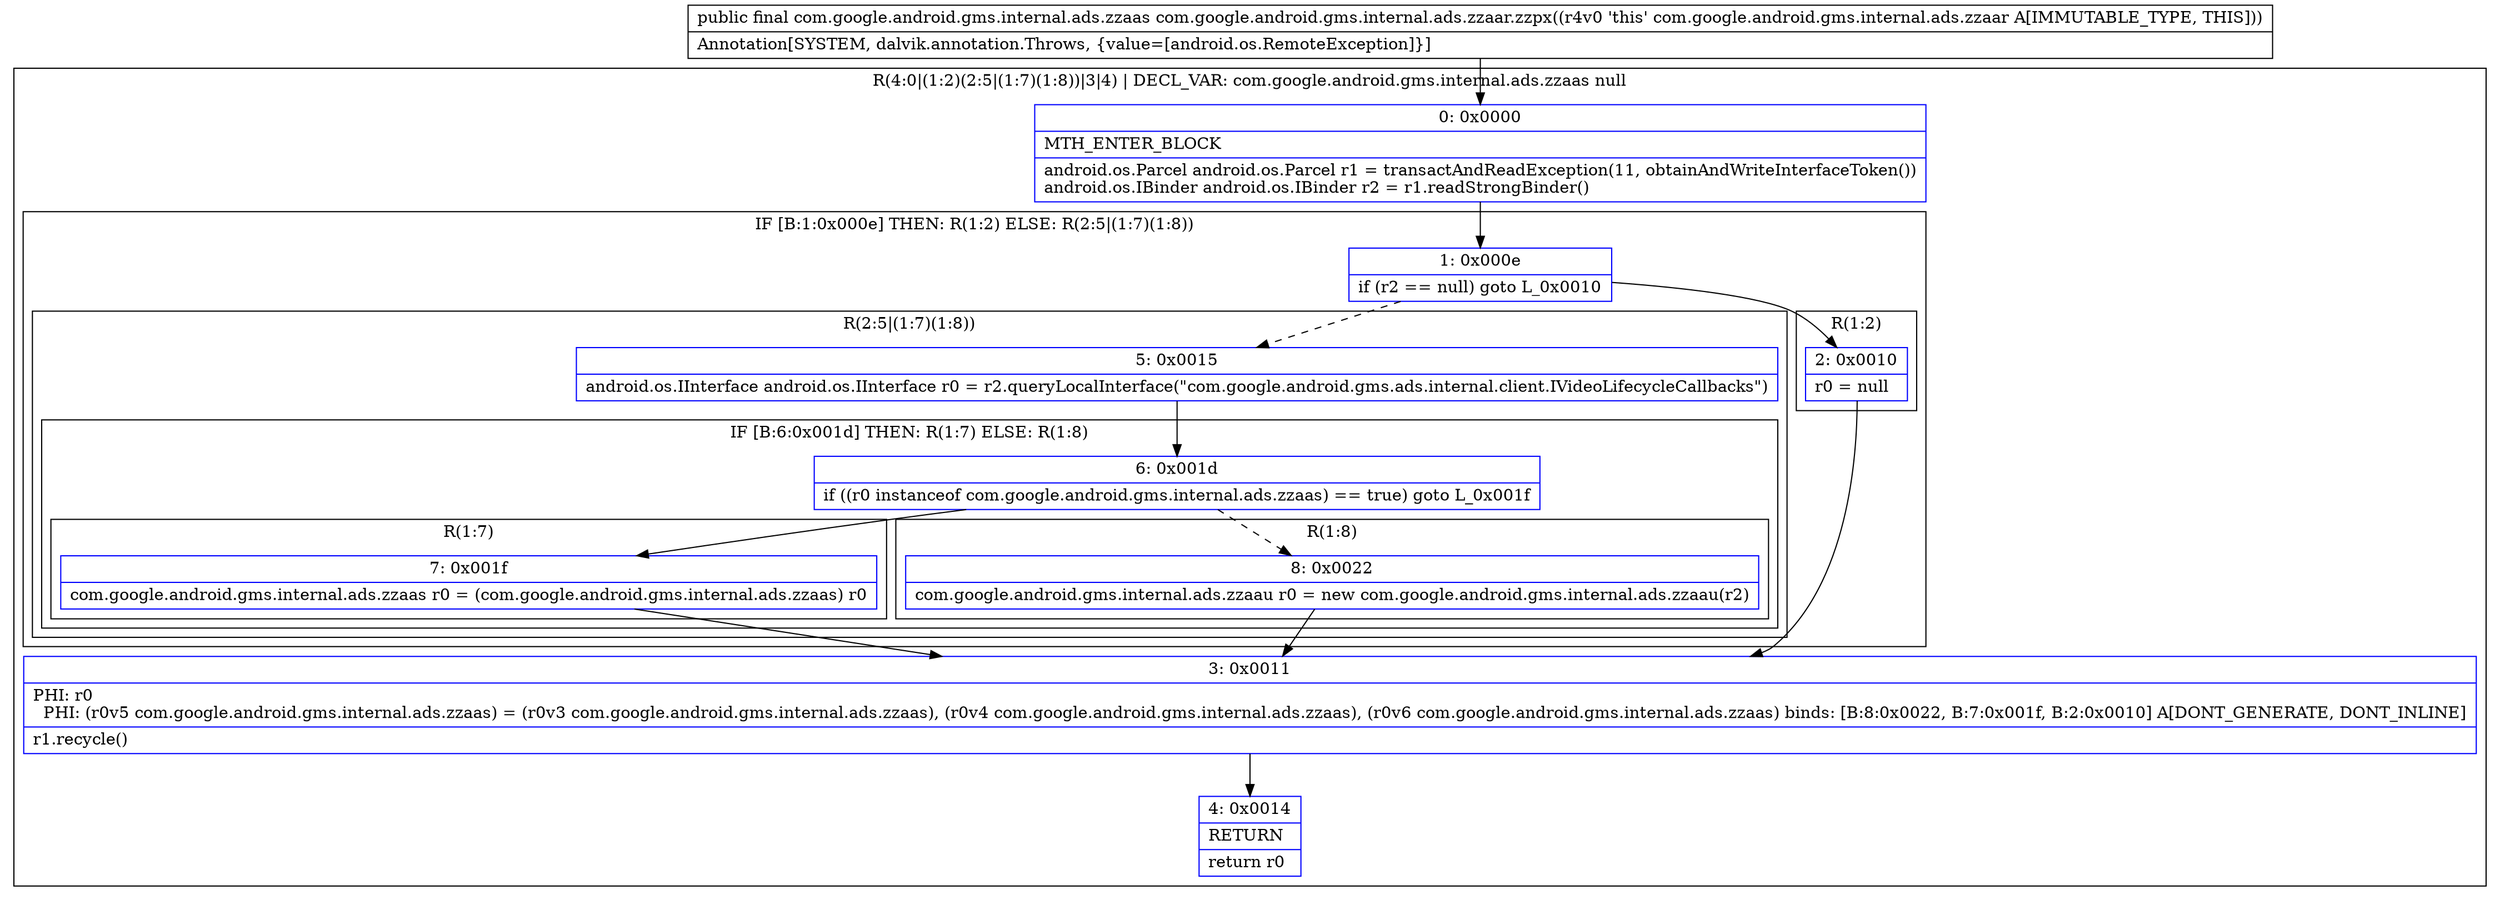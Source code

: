 digraph "CFG forcom.google.android.gms.internal.ads.zzaar.zzpx()Lcom\/google\/android\/gms\/internal\/ads\/zzaas;" {
subgraph cluster_Region_2010628639 {
label = "R(4:0|(1:2)(2:5|(1:7)(1:8))|3|4) | DECL_VAR: com.google.android.gms.internal.ads.zzaas null\l";
node [shape=record,color=blue];
Node_0 [shape=record,label="{0\:\ 0x0000|MTH_ENTER_BLOCK\l|android.os.Parcel android.os.Parcel r1 = transactAndReadException(11, obtainAndWriteInterfaceToken())\landroid.os.IBinder android.os.IBinder r2 = r1.readStrongBinder()\l}"];
subgraph cluster_IfRegion_1048921848 {
label = "IF [B:1:0x000e] THEN: R(1:2) ELSE: R(2:5|(1:7)(1:8))";
node [shape=record,color=blue];
Node_1 [shape=record,label="{1\:\ 0x000e|if (r2 == null) goto L_0x0010\l}"];
subgraph cluster_Region_1740339959 {
label = "R(1:2)";
node [shape=record,color=blue];
Node_2 [shape=record,label="{2\:\ 0x0010|r0 = null\l}"];
}
subgraph cluster_Region_197687723 {
label = "R(2:5|(1:7)(1:8))";
node [shape=record,color=blue];
Node_5 [shape=record,label="{5\:\ 0x0015|android.os.IInterface android.os.IInterface r0 = r2.queryLocalInterface(\"com.google.android.gms.ads.internal.client.IVideoLifecycleCallbacks\")\l}"];
subgraph cluster_IfRegion_1003518087 {
label = "IF [B:6:0x001d] THEN: R(1:7) ELSE: R(1:8)";
node [shape=record,color=blue];
Node_6 [shape=record,label="{6\:\ 0x001d|if ((r0 instanceof com.google.android.gms.internal.ads.zzaas) == true) goto L_0x001f\l}"];
subgraph cluster_Region_804670339 {
label = "R(1:7)";
node [shape=record,color=blue];
Node_7 [shape=record,label="{7\:\ 0x001f|com.google.android.gms.internal.ads.zzaas r0 = (com.google.android.gms.internal.ads.zzaas) r0\l}"];
}
subgraph cluster_Region_1918798825 {
label = "R(1:8)";
node [shape=record,color=blue];
Node_8 [shape=record,label="{8\:\ 0x0022|com.google.android.gms.internal.ads.zzaau r0 = new com.google.android.gms.internal.ads.zzaau(r2)\l}"];
}
}
}
}
Node_3 [shape=record,label="{3\:\ 0x0011|PHI: r0 \l  PHI: (r0v5 com.google.android.gms.internal.ads.zzaas) = (r0v3 com.google.android.gms.internal.ads.zzaas), (r0v4 com.google.android.gms.internal.ads.zzaas), (r0v6 com.google.android.gms.internal.ads.zzaas) binds: [B:8:0x0022, B:7:0x001f, B:2:0x0010] A[DONT_GENERATE, DONT_INLINE]\l|r1.recycle()\l}"];
Node_4 [shape=record,label="{4\:\ 0x0014|RETURN\l|return r0\l}"];
}
MethodNode[shape=record,label="{public final com.google.android.gms.internal.ads.zzaas com.google.android.gms.internal.ads.zzaar.zzpx((r4v0 'this' com.google.android.gms.internal.ads.zzaar A[IMMUTABLE_TYPE, THIS]))  | Annotation[SYSTEM, dalvik.annotation.Throws, \{value=[android.os.RemoteException]\}]\l}"];
MethodNode -> Node_0;
Node_0 -> Node_1;
Node_1 -> Node_2;
Node_1 -> Node_5[style=dashed];
Node_2 -> Node_3;
Node_5 -> Node_6;
Node_6 -> Node_7;
Node_6 -> Node_8[style=dashed];
Node_7 -> Node_3;
Node_8 -> Node_3;
Node_3 -> Node_4;
}

